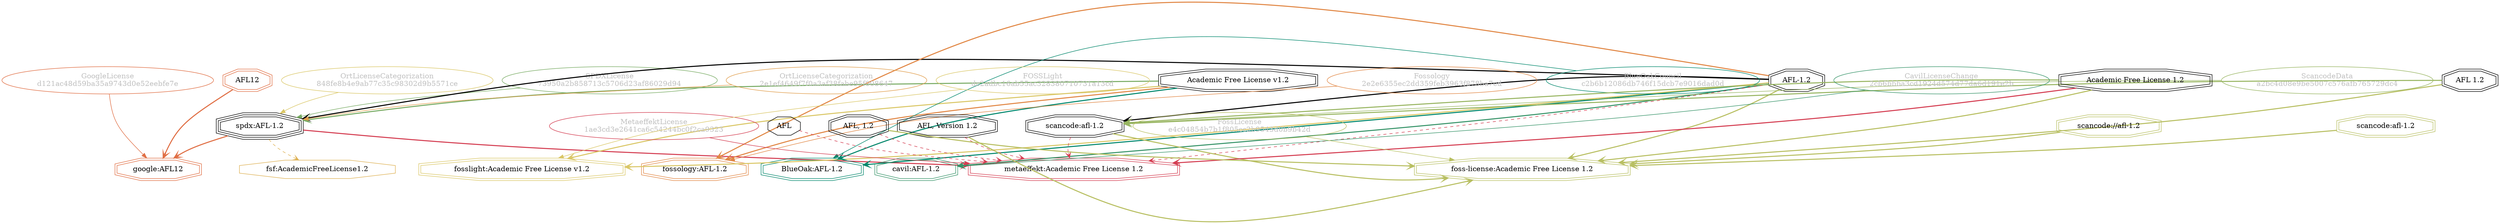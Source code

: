 strict digraph {
    node [shape=box];
    graph [splines=curved];
    43 [label="SPDXLicense\n73950a2b858713c5706d23af86029d94"
       ,fontcolor=gray
       ,color="#78ab63"
       ,fillcolor="beige;1"
       ,shape=ellipse];
    44 [label="spdx:AFL-1.2"
       ,shape=tripleoctagon];
    45 [label="AFL-1.2"
       ,shape=doubleoctagon];
    46 [label="Academic Free License v1.2"
       ,shape=doubleoctagon];
    4945 [label="GoogleLicense\nd121ac48d59ba35a9743d0e52eebfe7e"
         ,fontcolor=gray
         ,color="#e06f45"
         ,fillcolor="beige;1"
         ,shape=ellipse];
    4946 [label="google:AFL12"
         ,color="#e06f45"
         ,shape=doubleoctagon];
    4947 [label=AFL12
         ,color="#e06f45"
         ,shape=doubleoctagon];
    5294 [label=AFL,shape=octagon];
    8221 [label="BlueOakCouncil\nc2b6b12086db746f15dcb7e9016dad0d"
         ,fontcolor=gray
         ,color="#00876c"
         ,fillcolor="beige;1"
         ,shape=ellipse];
    8222 [label="BlueOak:AFL-1.2"
         ,color="#00876c"
         ,shape=doubleoctagon];
    9536 [label="fsf:AcademicFreeLicense1.2"
         ,color="#deb256"
         ,shape=octagon];
    10872 [label="ScancodeData\na2bc4d08e9be5007c576afb765729dc4"
          ,fontcolor=gray
          ,color="#98b561"
          ,fillcolor="beige;1"
          ,shape=ellipse];
    10873 [label="scancode:afl-1.2"
          ,shape=doubleoctagon];
    10874 [label="AFL 1.2"
          ,shape=doubleoctagon];
    10875 [label="Academic Free License 1.2"
          ,shape=doubleoctagon];
    25473 [label="Fossology\n2e2e6355ec2dd359feb3963f878ba7ed"
          ,fontcolor=gray
          ,color="#e18745"
          ,fillcolor="beige;1"
          ,shape=ellipse];
    25474 [label="fossology:AFL-1.2"
          ,color="#e18745"
          ,shape=doubleoctagon];
    27978 [label="OrtLicenseCategorization\n2e1ef4649f7f0a3af38fabe95f008647"
          ,fontcolor=gray
          ,color="#e09d4b"
          ,fillcolor="beige;1"
          ,shape=ellipse];
    34845 [label="OrtLicenseCategorization\n848fe8b4e9ab77c35c98302d9b5571ce"
          ,fontcolor=gray
          ,color="#dac767"
          ,fillcolor="beige;1"
          ,shape=ellipse];
    35832 [label="CavilLicenseChange\n2cb6bbba3cd1924d574d77da6d191e2b"
          ,fontcolor=gray
          ,color="#379469"
          ,fillcolor="beige;1"
          ,shape=ellipse];
    35833 [label="cavil:AFL-1.2"
          ,color="#379469"
          ,shape=doubleoctagon];
    38631 [label="MetaeffektLicense\n1ae3cd3e2641ca6c54244bc0f2ca9323"
          ,fontcolor=gray
          ,color="#d43d51"
          ,fillcolor="beige;1"
          ,shape=ellipse];
    38632 [label="metaeffekt:Academic Free License 1.2"
          ,color="#d43d51"
          ,shape=doubleoctagon];
    38633 [label="AFL, Version 1.2"
          ,shape=doubleoctagon];
    38634 [label="AFL, 1.2"
          ,shape=doubleoctagon];
    50153 [label="FossLicense\ne4c04854b7b1f805cc2b9543d0b9b42d"
          ,fontcolor=gray
          ,color="#b8bf62"
          ,fillcolor="beige;1"
          ,shape=ellipse];
    50154 [label="foss-license:Academic Free License 1.2"
          ,color="#b8bf62"
          ,shape=doubleoctagon];
    50155 [label="scancode://afl-1.2"
          ,color="#b8bf62"
          ,shape=doubleoctagon];
    50156 [label="scancode:afl-1.2"
          ,color="#b8bf62"
          ,shape=doubleoctagon];
    50397 [label="FOSSLight\ndc2adbc16ab55ac328380710731a13cd"
          ,fontcolor=gray
          ,color="#dac767"
          ,fillcolor="beige;1"
          ,shape=ellipse];
    50398 [label="fosslight:Academic Free License v1.2"
          ,color="#dac767"
          ,shape=doubleoctagon];
    43 -> 44 [weight=0.5
             ,color="#78ab63"];
    44 -> 4946 [style=bold
               ,arrowhead=vee
               ,weight=0.7
               ,color="#e06f45"];
    44 -> 9536 [style=dashed
               ,arrowhead=vee
               ,weight=0.5
               ,color="#deb256"];
    44 -> 38632 [style=bold
                ,arrowhead=vee
                ,weight=0.7
                ,color="#d43d51"];
    45 -> 44 [style=bold
             ,arrowhead=vee
             ,weight=0.7];
    45 -> 8222 [style=bold
               ,arrowhead=vee
               ,weight=0.7
               ,color="#00876c"];
    45 -> 10873 [style=bold
                ,arrowhead=vee
                ,weight=0.7];
    45 -> 25474 [style=bold
                ,arrowhead=vee
                ,weight=0.7
                ,color="#e18745"];
    45 -> 35833 [style=bold
                ,arrowhead=vee
                ,weight=0.7
                ,color="#379469"];
    45 -> 35833 [style=bold
                ,arrowhead=vee
                ,weight=0.7
                ,color="#379469"];
    45 -> 38632 [style=dashed
                ,arrowhead=vee
                ,weight=0.5
                ,color="#d43d51"];
    45 -> 50154 [style=bold
                ,arrowhead=vee
                ,weight=0.7
                ,color="#b8bf62"];
    45 -> 50398 [style=bold
                ,arrowhead=vee
                ,weight=0.7
                ,color="#dac767"];
    46 -> 44 [style=bold
             ,arrowhead=vee
             ,weight=0.7
             ,color="#78ab63"];
    46 -> 8222 [style=bold
               ,arrowhead=vee
               ,weight=0.7
               ,color="#00876c"];
    46 -> 25474 [style=bold
                ,arrowhead=vee
                ,weight=0.7
                ,color="#e18745"];
    46 -> 50398 [style=bold
                ,arrowhead=vee
                ,weight=0.7
                ,color="#dac767"];
    4945 -> 4946 [weight=0.5
                 ,color="#e06f45"];
    4947 -> 4946 [style=bold
                 ,arrowhead=vee
                 ,weight=0.7
                 ,color="#e06f45"];
    5294 -> 38632 [style=dashed
                  ,arrowhead=vee
                  ,weight=0.5
                  ,color="#d43d51"];
    8221 -> 8222 [weight=0.5
                 ,color="#00876c"];
    10872 -> 10873 [weight=0.5
                   ,color="#98b561"];
    10873 -> 38632 [style=dashed
                   ,arrowhead=vee
                   ,weight=0.5
                   ,color="#d43d51"];
    10873 -> 50154 [style=bold
                   ,arrowhead=vee
                   ,weight=0.7
                   ,color="#b8bf62"];
    10874 -> 10873 [style=bold
                   ,arrowhead=vee
                   ,weight=0.7
                   ,color="#98b561"];
    10874 -> 50154 [style=bold
                   ,arrowhead=vee
                   ,weight=0.7
                   ,color="#b8bf62"];
    10875 -> 10873 [style=bold
                   ,arrowhead=vee
                   ,weight=0.7
                   ,color="#98b561"];
    10875 -> 38632 [style=bold
                   ,arrowhead=vee
                   ,weight=0.7
                   ,color="#d43d51"];
    10875 -> 50154 [style=bold
                   ,arrowhead=vee
                   ,weight=0.7
                   ,color="#b8bf62"];
    25473 -> 25474 [weight=0.5
                   ,color="#e18745"];
    27978 -> 44 [weight=0.5
                ,color="#e09d4b"];
    34845 -> 44 [weight=0.5
                ,color="#dac767"];
    35832 -> 35833 [weight=0.5
                   ,color="#379469"];
    38631 -> 38632 [weight=0.5
                   ,color="#d43d51"];
    38633 -> 38632 [style=dashed
                   ,arrowhead=vee
                   ,weight=0.5
                   ,color="#d43d51"];
    38633 -> 50154 [style=bold
                   ,arrowhead=vee
                   ,weight=0.7
                   ,color="#b8bf62"];
    38634 -> 38632 [style=dashed
                   ,arrowhead=vee
                   ,weight=0.5
                   ,color="#d43d51"];
    38634 -> 50154 [style=bold
                   ,arrowhead=vee
                   ,weight=0.7
                   ,color="#b8bf62"];
    50153 -> 50154 [weight=0.5
                   ,color="#b8bf62"];
    50155 -> 50154 [style=bold
                   ,arrowhead=vee
                   ,weight=0.7
                   ,color="#b8bf62"];
    50156 -> 50154 [style=bold
                   ,arrowhead=vee
                   ,weight=0.7
                   ,color="#b8bf62"];
    50397 -> 50398 [weight=0.5
                   ,color="#dac767"];
}
